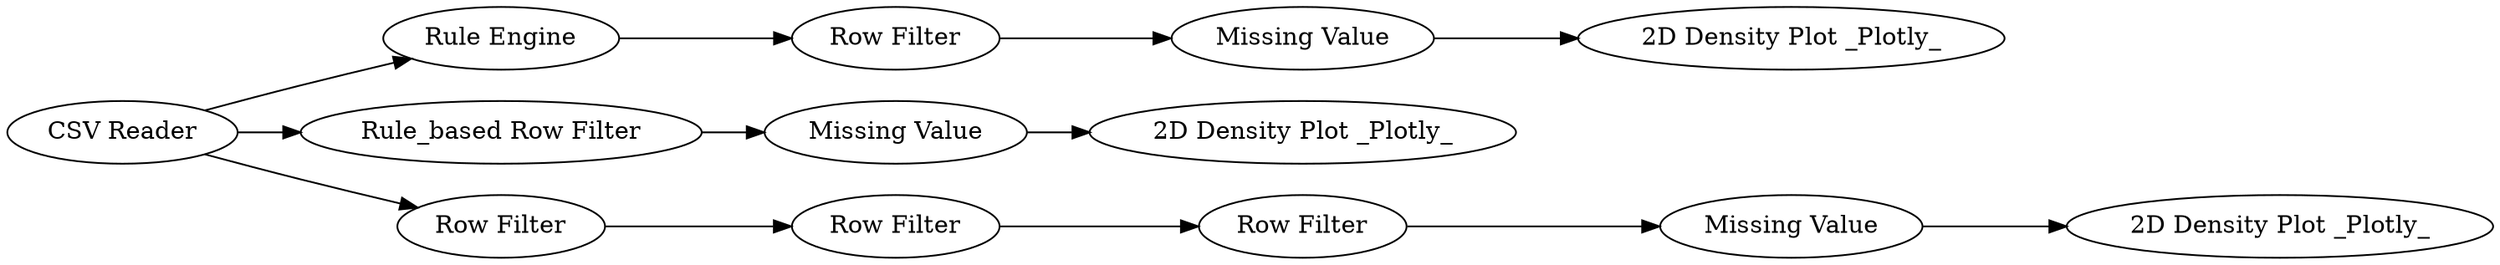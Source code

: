 digraph {
	11 -> 10
	1 -> 8
	12 -> 13
	4 -> 5
	8 -> 9
	1 -> 12
	9 -> 11
	3 -> 4
	13 -> 14
	1 -> 2
	2 -> 3
	5 -> 7
	5 [label="Missing Value"]
	13 [label="Missing Value"]
	1 [label="CSV Reader"]
	7 [label="2D Density Plot _Plotly_"]
	9 [label="Row Filter"]
	11 [label="Missing Value"]
	4 [label="Row Filter"]
	10 [label="2D Density Plot _Plotly_"]
	8 [label="Rule Engine"]
	14 [label="2D Density Plot _Plotly_"]
	3 [label="Row Filter"]
	2 [label="Row Filter"]
	12 [label="Rule_based Row Filter"]
	rankdir=LR
}
